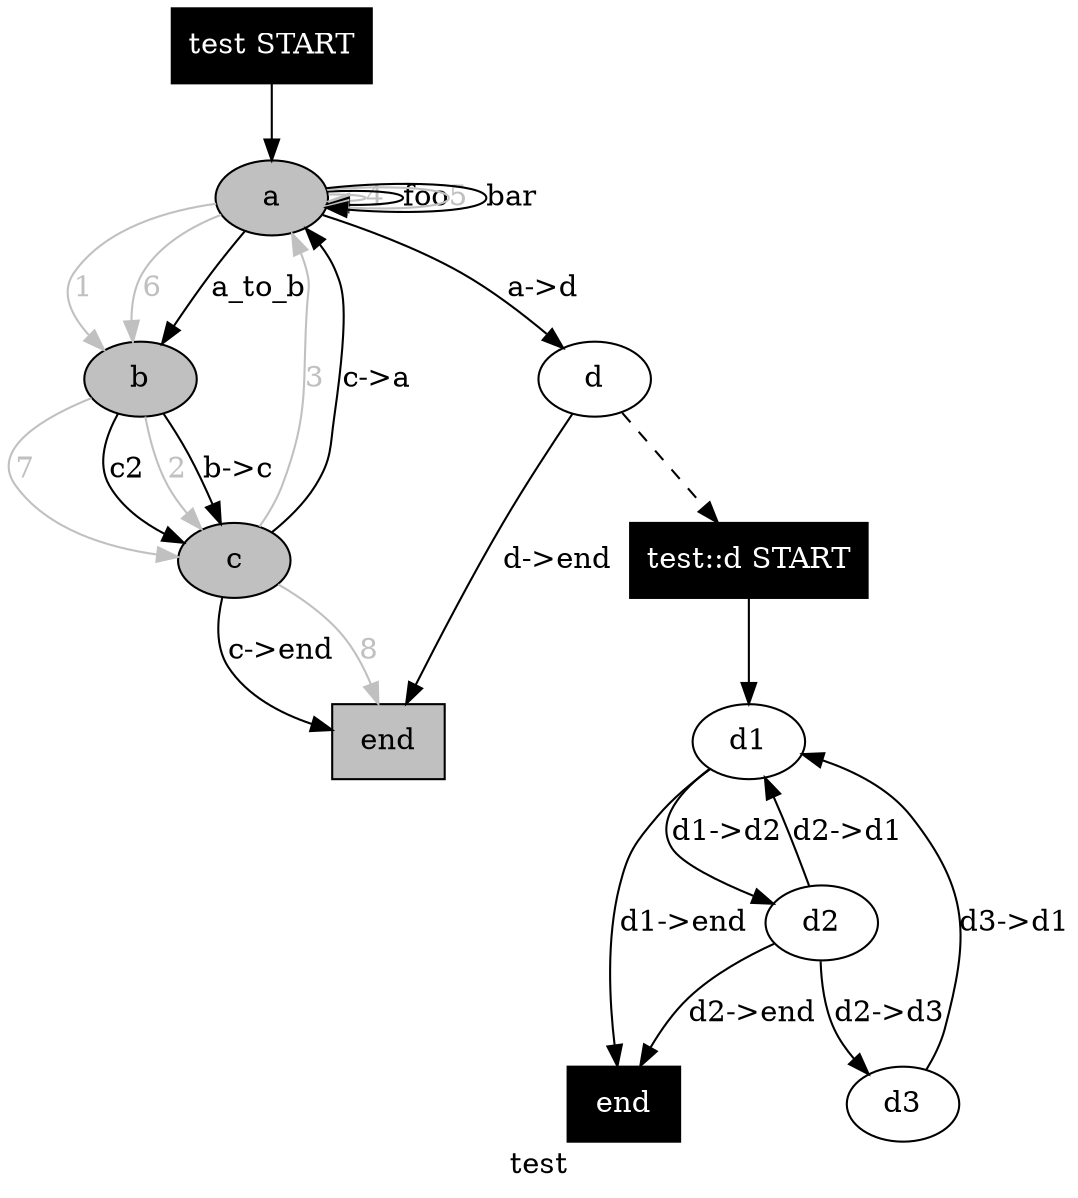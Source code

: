 
// {#<RedSteak::Statemachine [:test]>
digraph {
  label = "test"
  "test_START" [ shape="rectangle", label="test START", style=filled, fillcolor=black, fontcolor=white ]; 

// #<RedSteak::State [:a]>
"test_a" [ shape="oval", label="a", style=filled, color=black, fillcolor=grey, fontcolor=black ];
"test_START" -> "test_a";

// #<RedSteak::State [:b]>
"test_b" [ shape="oval", label="b", style=filled, color=black, fillcolor=grey, fontcolor=black ];

// #<RedSteak::State [:c]>
"test_c" [ shape="oval", label="c", style=filled, color=black, fillcolor=grey, fontcolor=black ];

// #<RedSteak::State [:end]>
"test_end" [ shape="rectangle", label="end", style=filled, color=black, fillcolor=grey, fontcolor=black ];

// #<RedSteak::State [:d]>
"test_d" [ shape="oval", label="d", style=filled, color=black, fillcolor=white, fontcolor=black ];

// {#<RedSteak::Statemachine [:test, :d, :d]>
subgraph test_d {
  label = "test::d"
  "test_d_START" [ shape="rectangle", label="test::d START", style=filled, fillcolor=black, fontcolor=white ]; 

// #<RedSteak::State [:d]>
"test_d_d1" [ shape="oval", label="d1", style=filled, color=black, fillcolor=white, fontcolor=black ];
"test_d_START" -> "test_d_d1";

// #<RedSteak::State [:d]>
"test_d_d2" [ shape="oval", label="d2", style=filled, color=black, fillcolor=white, fontcolor=black ];

// #<RedSteak::State [:d]>
"test_d_end" [ shape="rectangle", label="end", style=filled, color=black, fillcolor=black, fontcolor=white ];

// #<RedSteak::State [:d]>
"test_d_d3" [ shape="oval", label="d3", style=filled, color=black, fillcolor=white, fontcolor=black ];

// #<RedSteak::Transition d1 === d1->d2 ==> d2>
"test_d_d1" -> "test_d_d2" [ label="d1->d2", color=black ];

// #<RedSteak::Transition d1 === d1->end ==> end>
"test_d_d1" -> "test_d_end" [ label="d1->end", color=black ];

// #<RedSteak::Transition d2 === d2->d1 ==> d1>
"test_d_d2" -> "test_d_d1" [ label="d2->d1", color=black ];

// #<RedSteak::Transition d2 === d2->end ==> end>
"test_d_d2" -> "test_d_end" [ label="d2->end", color=black ];

// #<RedSteak::Transition d3 === d3->d1 ==> d1>
"test_d_d3" -> "test_d_d1" [ label="d3->d1", color=black ];

// #<RedSteak::Transition d2 === d2->d3 ==> d3>
"test_d_d2" -> "test_d_d3" [ label="d2->d3", color=black ];
}
// } #<RedSteak::Statemachine [:test, :d, :d]>
"test_d" -> "test_d_START" [ style=dashed ];

// #<RedSteak::Transition a === foo ==> a>
"test_a" -> "test_a" [ label="4", color=gray, fontcolor=gray ];
"test_a" -> "test_a" [ label="foo", color=black ];

// #<RedSteak::Transition a === bar ==> a>
"test_a" -> "test_a" [ label="5", color=gray, fontcolor=gray ];
"test_a" -> "test_a" [ label="bar", color=black ];

// #<RedSteak::Transition a === a_to_b ==> b>
"test_a" -> "test_b" [ label="1", color=gray, fontcolor=gray ];
"test_a" -> "test_b" [ label="6", color=gray, fontcolor=gray ];
"test_a" -> "test_b" [ label="a_to_b", color=black ];

// #<RedSteak::Transition b === b->c ==> c>
"test_b" -> "test_c" [ label="2", color=gray, fontcolor=gray ];
"test_b" -> "test_c" [ label="b->c", color=black ];

// #<RedSteak::Transition b === c2 ==> c>
"test_b" -> "test_c" [ label="7", color=gray, fontcolor=gray ];
"test_b" -> "test_c" [ label="c2", color=black ];

// #<RedSteak::Transition c === c->a ==> a>
"test_c" -> "test_a" [ label="3", color=gray, fontcolor=gray ];
"test_c" -> "test_a" [ label="c->a", color=black ];

// #<RedSteak::Transition c === c->end ==> end>
"test_c" -> "test_end" [ label="8", color=gray, fontcolor=gray ];
"test_c" -> "test_end" [ label="c->end", color=black ];

// #<RedSteak::Transition a === a->d ==> d>
"test_a" -> "test_d" [ label="a->d", color=black ];

// #<RedSteak::Transition d === d->end ==> end>
"test_d" -> "test_end" [ label="d->end", color=black ];
}
// } #<RedSteak::Statemachine [:test]>

